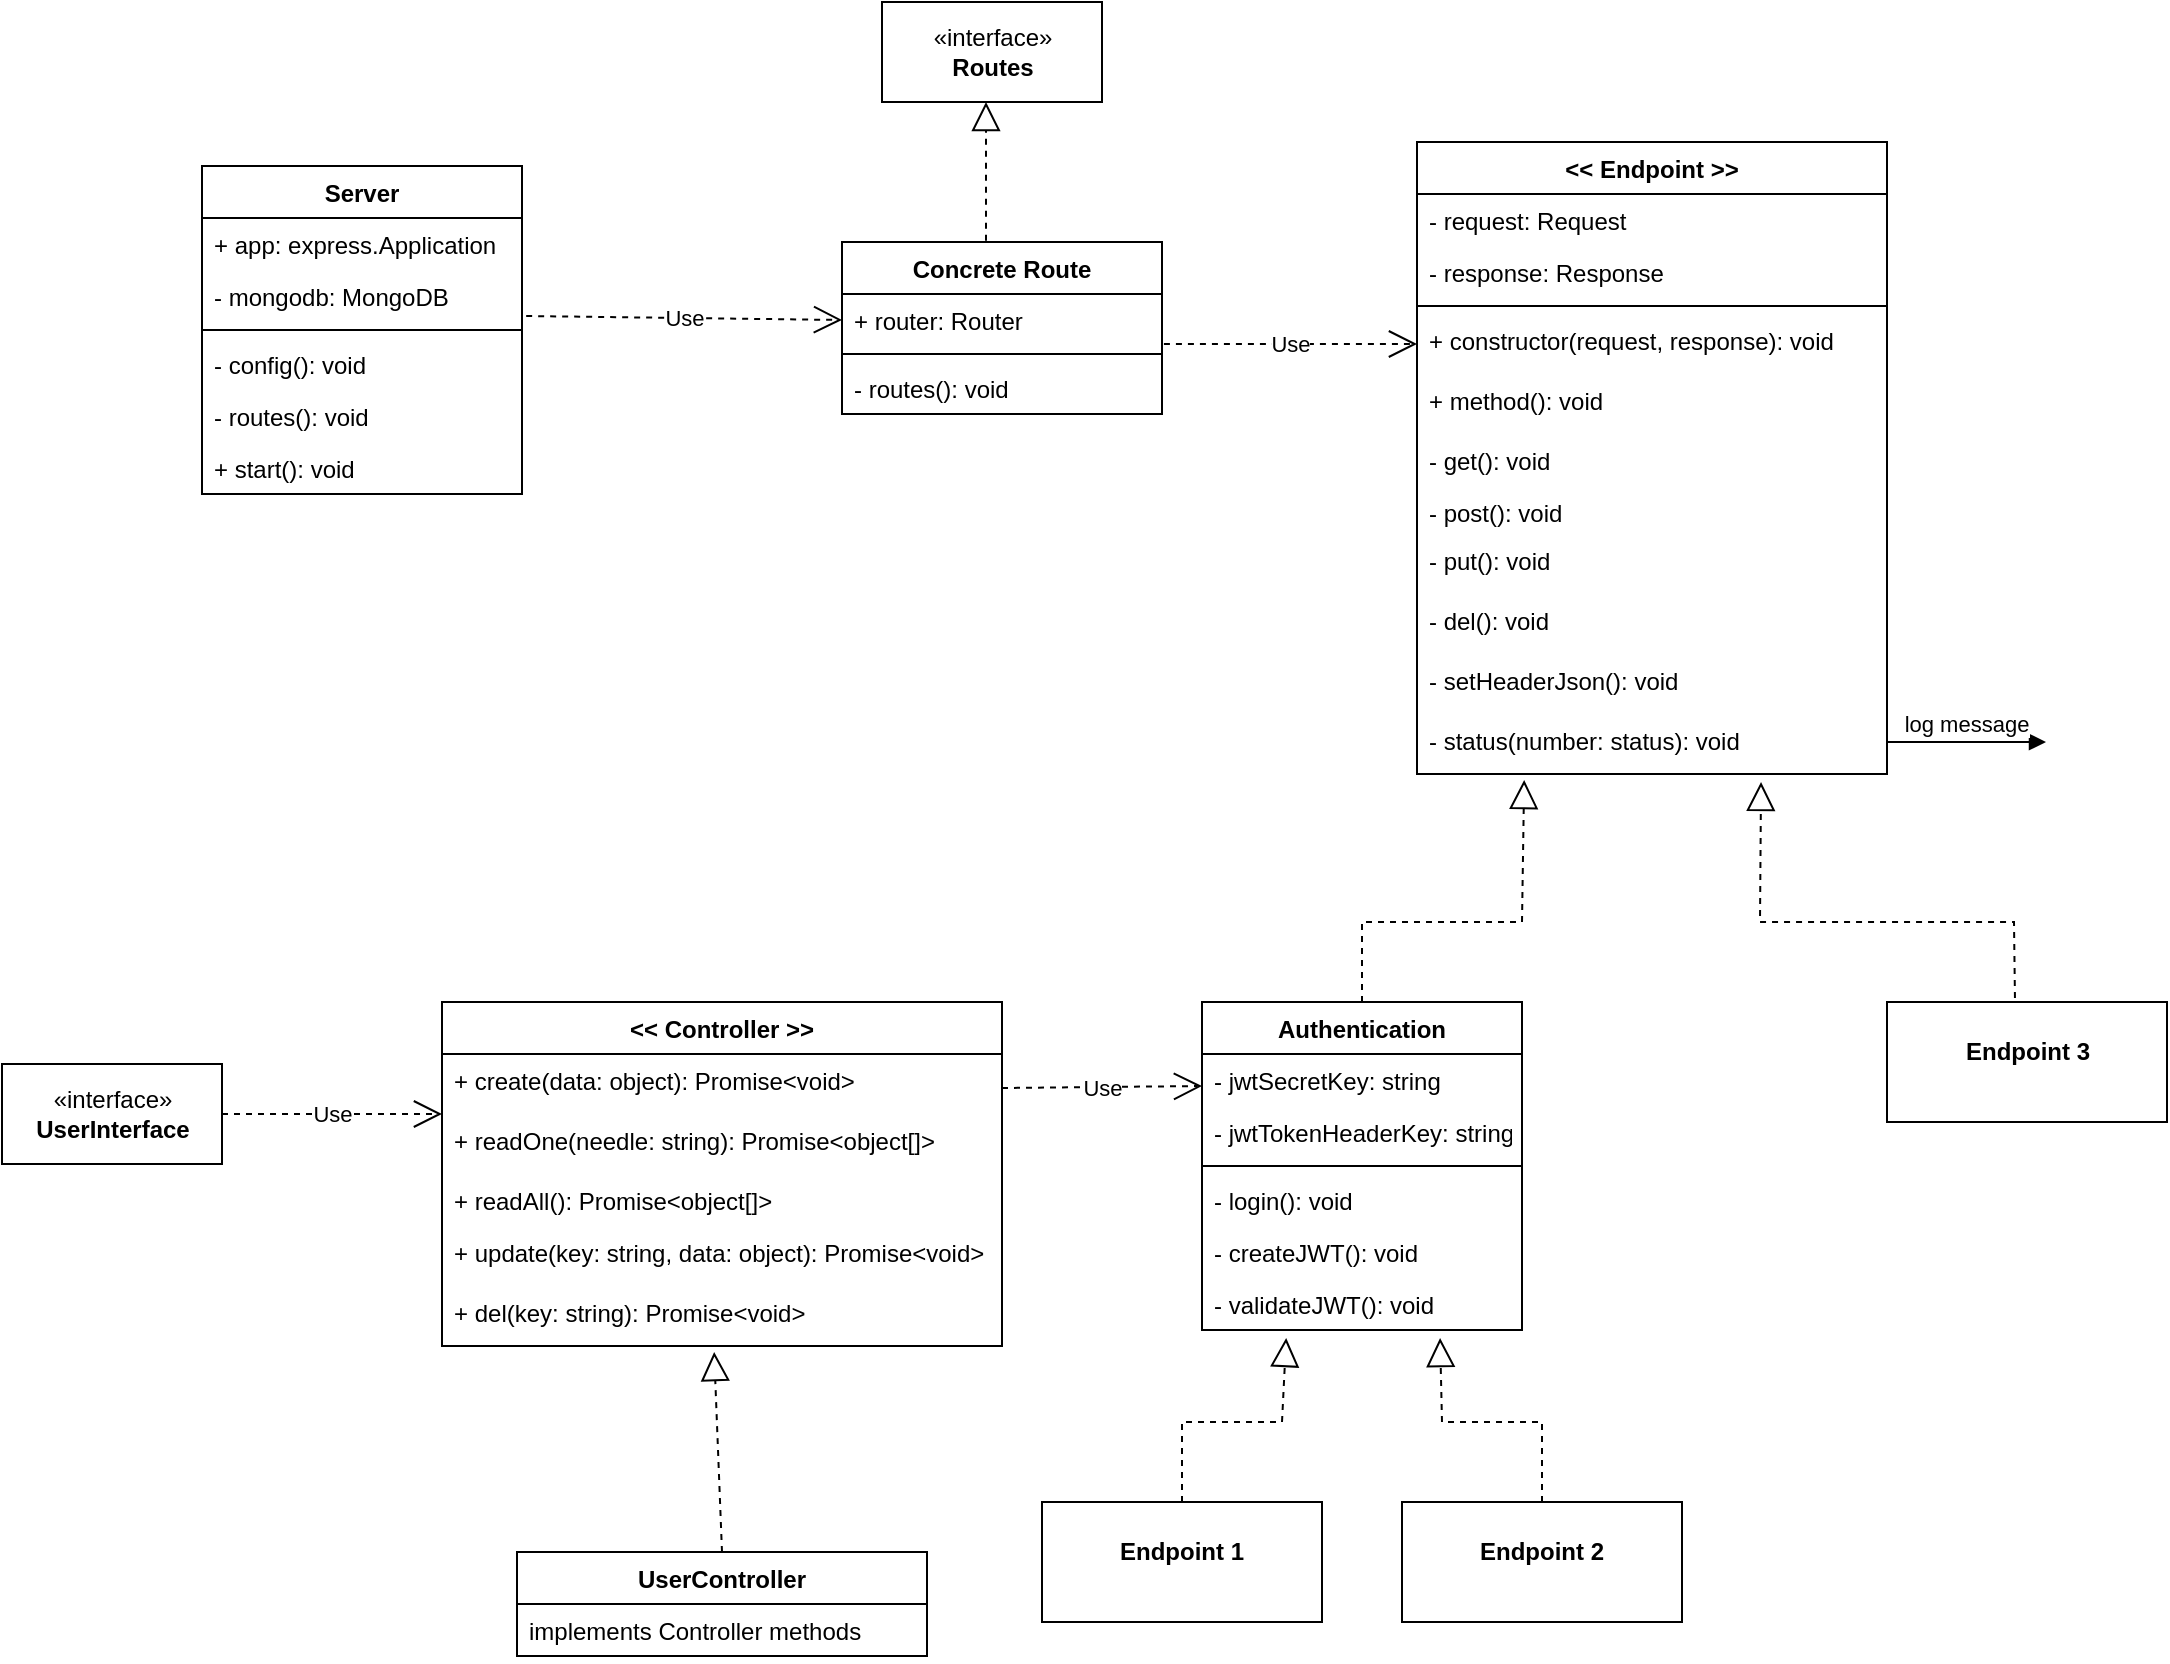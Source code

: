 <mxfile version="16.5.1" type="device"><diagram id="86f_3c6MxZlRqnTLeO38" name="Seite-1"><mxGraphModel dx="2355" dy="773" grid="1" gridSize="10" guides="1" tooltips="1" connect="1" arrows="1" fold="1" page="1" pageScale="1" pageWidth="1169" pageHeight="827" math="0" shadow="0"><root><mxCell id="0"/><mxCell id="1" parent="0"/><mxCell id="psq1hriSEzAuvO7Ljspc-1" value="&lt;&lt; Endpoint &gt;&gt;" style="swimlane;fontStyle=1;align=center;verticalAlign=top;childLayout=stackLayout;horizontal=1;startSize=26;horizontalStack=0;resizeParent=1;resizeParentMax=0;resizeLast=0;collapsible=1;marginBottom=0;" vertex="1" parent="1"><mxGeometry x="667.5" y="70" width="235" height="316" as="geometry"/></mxCell><mxCell id="psq1hriSEzAuvO7Ljspc-2" value="- request: Request" style="text;strokeColor=none;fillColor=none;align=left;verticalAlign=top;spacingLeft=4;spacingRight=4;overflow=hidden;rotatable=0;points=[[0,0.5],[1,0.5]];portConstraint=eastwest;" vertex="1" parent="psq1hriSEzAuvO7Ljspc-1"><mxGeometry y="26" width="235" height="26" as="geometry"/></mxCell><mxCell id="psq1hriSEzAuvO7Ljspc-12" value="- response: Response" style="text;strokeColor=none;fillColor=none;align=left;verticalAlign=top;spacingLeft=4;spacingRight=4;overflow=hidden;rotatable=0;points=[[0,0.5],[1,0.5]];portConstraint=eastwest;" vertex="1" parent="psq1hriSEzAuvO7Ljspc-1"><mxGeometry y="52" width="235" height="26" as="geometry"/></mxCell><mxCell id="psq1hriSEzAuvO7Ljspc-3" value="" style="line;strokeWidth=1;fillColor=none;align=left;verticalAlign=middle;spacingTop=-1;spacingLeft=3;spacingRight=3;rotatable=0;labelPosition=right;points=[];portConstraint=eastwest;" vertex="1" parent="psq1hriSEzAuvO7Ljspc-1"><mxGeometry y="78" width="235" height="8" as="geometry"/></mxCell><mxCell id="psq1hriSEzAuvO7Ljspc-15" value="+ constructor(request, response): void" style="text;strokeColor=none;fillColor=none;align=left;verticalAlign=top;spacingLeft=4;spacingRight=4;overflow=hidden;rotatable=0;points=[[0,0.5],[1,0.5]];portConstraint=eastwest;" vertex="1" parent="psq1hriSEzAuvO7Ljspc-1"><mxGeometry y="86" width="235" height="30" as="geometry"/></mxCell><mxCell id="psq1hriSEzAuvO7Ljspc-11" value="+ method(): void" style="text;strokeColor=none;fillColor=none;align=left;verticalAlign=top;spacingLeft=4;spacingRight=4;overflow=hidden;rotatable=0;points=[[0,0.5],[1,0.5]];portConstraint=eastwest;" vertex="1" parent="psq1hriSEzAuvO7Ljspc-1"><mxGeometry y="116" width="235" height="30" as="geometry"/></mxCell><mxCell id="psq1hriSEzAuvO7Ljspc-6" value="- get(): void" style="text;strokeColor=none;fillColor=none;align=left;verticalAlign=top;spacingLeft=4;spacingRight=4;overflow=hidden;rotatable=0;points=[[0,0.5],[1,0.5]];portConstraint=eastwest;" vertex="1" parent="psq1hriSEzAuvO7Ljspc-1"><mxGeometry y="146" width="235" height="26" as="geometry"/></mxCell><mxCell id="psq1hriSEzAuvO7Ljspc-4" value="- post(): void" style="text;strokeColor=none;fillColor=none;align=left;verticalAlign=top;spacingLeft=4;spacingRight=4;overflow=hidden;rotatable=0;points=[[0,0.5],[1,0.5]];portConstraint=eastwest;" vertex="1" parent="psq1hriSEzAuvO7Ljspc-1"><mxGeometry y="172" width="235" height="24" as="geometry"/></mxCell><mxCell id="psq1hriSEzAuvO7Ljspc-10" value="- put(): void" style="text;strokeColor=none;fillColor=none;align=left;verticalAlign=top;spacingLeft=4;spacingRight=4;overflow=hidden;rotatable=0;points=[[0,0.5],[1,0.5]];portConstraint=eastwest;" vertex="1" parent="psq1hriSEzAuvO7Ljspc-1"><mxGeometry y="196" width="235" height="30" as="geometry"/></mxCell><mxCell id="psq1hriSEzAuvO7Ljspc-9" value="- del(): void" style="text;strokeColor=none;fillColor=none;align=left;verticalAlign=top;spacingLeft=4;spacingRight=4;overflow=hidden;rotatable=0;points=[[0,0.5],[1,0.5]];portConstraint=eastwest;" vertex="1" parent="psq1hriSEzAuvO7Ljspc-1"><mxGeometry y="226" width="235" height="30" as="geometry"/></mxCell><mxCell id="psq1hriSEzAuvO7Ljspc-23" value="- setHeaderJson(): void" style="text;strokeColor=none;fillColor=none;align=left;verticalAlign=top;spacingLeft=4;spacingRight=4;overflow=hidden;rotatable=0;points=[[0,0.5],[1,0.5]];portConstraint=eastwest;" vertex="1" parent="psq1hriSEzAuvO7Ljspc-1"><mxGeometry y="256" width="235" height="30" as="geometry"/></mxCell><mxCell id="psq1hriSEzAuvO7Ljspc-13" value="- status(number: status): void" style="text;strokeColor=none;fillColor=none;align=left;verticalAlign=top;spacingLeft=4;spacingRight=4;overflow=hidden;rotatable=0;points=[[0,0.5],[1,0.5]];portConstraint=eastwest;" vertex="1" parent="psq1hriSEzAuvO7Ljspc-1"><mxGeometry y="286" width="235" height="30" as="geometry"/></mxCell><mxCell id="psq1hriSEzAuvO7Ljspc-14" value="log message" style="html=1;verticalAlign=bottom;endArrow=block;rounded=0;" edge="1" parent="1"><mxGeometry width="80" relative="1" as="geometry"><mxPoint x="902" y="370" as="sourcePoint"/><mxPoint x="982" y="370" as="targetPoint"/></mxGeometry></mxCell><mxCell id="psq1hriSEzAuvO7Ljspc-16" value="&lt;p style=&quot;margin: 0px ; margin-top: 4px ; text-align: center&quot;&gt;&lt;br&gt;&lt;b&gt;Endpoint 1&lt;/b&gt;&lt;/p&gt;" style="verticalAlign=top;align=left;overflow=fill;fontSize=12;fontFamily=Helvetica;html=1;" vertex="1" parent="1"><mxGeometry x="480" y="750" width="140" height="60" as="geometry"/></mxCell><mxCell id="psq1hriSEzAuvO7Ljspc-17" value="&lt;p style=&quot;margin: 0px ; margin-top: 4px ; text-align: center&quot;&gt;&lt;br&gt;&lt;b&gt;Endpoint 2&lt;/b&gt;&lt;/p&gt;" style="verticalAlign=top;align=left;overflow=fill;fontSize=12;fontFamily=Helvetica;html=1;" vertex="1" parent="1"><mxGeometry x="660" y="750" width="140" height="60" as="geometry"/></mxCell><mxCell id="psq1hriSEzAuvO7Ljspc-18" value="&lt;p style=&quot;margin: 0px ; margin-top: 4px ; text-align: center&quot;&gt;&lt;br&gt;&lt;b&gt;Endpoint 3&lt;/b&gt;&lt;/p&gt;" style="verticalAlign=top;align=left;overflow=fill;fontSize=12;fontFamily=Helvetica;html=1;" vertex="1" parent="1"><mxGeometry x="902.5" y="500" width="140" height="60" as="geometry"/></mxCell><mxCell id="psq1hriSEzAuvO7Ljspc-22" value="" style="endArrow=block;dashed=1;endFill=0;endSize=12;html=1;rounded=0;exitX=0.457;exitY=-0.033;exitDx=0;exitDy=0;exitPerimeter=0;entryX=0.732;entryY=1.133;entryDx=0;entryDy=0;entryPerimeter=0;" edge="1" parent="1" source="psq1hriSEzAuvO7Ljspc-18" target="psq1hriSEzAuvO7Ljspc-13"><mxGeometry width="160" relative="1" as="geometry"><mxPoint x="960" y="460" as="sourcePoint"/><mxPoint x="860" y="430" as="targetPoint"/><Array as="points"><mxPoint x="966" y="460"/><mxPoint x="839" y="460"/></Array></mxGeometry></mxCell><mxCell id="psq1hriSEzAuvO7Ljspc-24" value="Authentication" style="swimlane;fontStyle=1;align=center;verticalAlign=top;childLayout=stackLayout;horizontal=1;startSize=26;horizontalStack=0;resizeParent=1;resizeParentMax=0;resizeLast=0;collapsible=1;marginBottom=0;" vertex="1" parent="1"><mxGeometry x="560" y="500" width="160" height="164" as="geometry"/></mxCell><mxCell id="psq1hriSEzAuvO7Ljspc-48" value="- jwtSecretKey: string" style="text;strokeColor=none;fillColor=none;align=left;verticalAlign=top;spacingLeft=4;spacingRight=4;overflow=hidden;rotatable=0;points=[[0,0.5],[1,0.5]];portConstraint=eastwest;" vertex="1" parent="psq1hriSEzAuvO7Ljspc-24"><mxGeometry y="26" width="160" height="26" as="geometry"/></mxCell><mxCell id="psq1hriSEzAuvO7Ljspc-25" value="- jwtTokenHeaderKey: string" style="text;strokeColor=none;fillColor=none;align=left;verticalAlign=top;spacingLeft=4;spacingRight=4;overflow=hidden;rotatable=0;points=[[0,0.5],[1,0.5]];portConstraint=eastwest;" vertex="1" parent="psq1hriSEzAuvO7Ljspc-24"><mxGeometry y="52" width="160" height="26" as="geometry"/></mxCell><mxCell id="psq1hriSEzAuvO7Ljspc-26" value="" style="line;strokeWidth=1;fillColor=none;align=left;verticalAlign=middle;spacingTop=-1;spacingLeft=3;spacingRight=3;rotatable=0;labelPosition=right;points=[];portConstraint=eastwest;" vertex="1" parent="psq1hriSEzAuvO7Ljspc-24"><mxGeometry y="78" width="160" height="8" as="geometry"/></mxCell><mxCell id="psq1hriSEzAuvO7Ljspc-27" value="- login(): void" style="text;strokeColor=none;fillColor=none;align=left;verticalAlign=top;spacingLeft=4;spacingRight=4;overflow=hidden;rotatable=0;points=[[0,0.5],[1,0.5]];portConstraint=eastwest;" vertex="1" parent="psq1hriSEzAuvO7Ljspc-24"><mxGeometry y="86" width="160" height="26" as="geometry"/></mxCell><mxCell id="psq1hriSEzAuvO7Ljspc-46" value="- createJWT(): void" style="text;strokeColor=none;fillColor=none;align=left;verticalAlign=top;spacingLeft=4;spacingRight=4;overflow=hidden;rotatable=0;points=[[0,0.5],[1,0.5]];portConstraint=eastwest;" vertex="1" parent="psq1hriSEzAuvO7Ljspc-24"><mxGeometry y="112" width="160" height="26" as="geometry"/></mxCell><mxCell id="psq1hriSEzAuvO7Ljspc-47" value="- validateJWT(): void" style="text;strokeColor=none;fillColor=none;align=left;verticalAlign=top;spacingLeft=4;spacingRight=4;overflow=hidden;rotatable=0;points=[[0,0.5],[1,0.5]];portConstraint=eastwest;" vertex="1" parent="psq1hriSEzAuvO7Ljspc-24"><mxGeometry y="138" width="160" height="26" as="geometry"/></mxCell><mxCell id="psq1hriSEzAuvO7Ljspc-28" value="" style="endArrow=block;dashed=1;endFill=0;endSize=12;html=1;rounded=0;exitX=0.5;exitY=0;exitDx=0;exitDy=0;entryX=0.228;entryY=1.1;entryDx=0;entryDy=0;entryPerimeter=0;" edge="1" parent="1" source="psq1hriSEzAuvO7Ljspc-24" target="psq1hriSEzAuvO7Ljspc-13"><mxGeometry width="160" relative="1" as="geometry"><mxPoint x="640" y="490" as="sourcePoint"/><mxPoint x="720" y="410" as="targetPoint"/><Array as="points"><mxPoint x="640" y="460"/><mxPoint x="720" y="460"/></Array></mxGeometry></mxCell><mxCell id="psq1hriSEzAuvO7Ljspc-30" value="" style="endArrow=block;dashed=1;endFill=0;endSize=12;html=1;rounded=0;exitX=0.5;exitY=0;exitDx=0;exitDy=0;entryX=0.263;entryY=1.154;entryDx=0;entryDy=0;entryPerimeter=0;" edge="1" parent="1" source="psq1hriSEzAuvO7Ljspc-16" target="psq1hriSEzAuvO7Ljspc-47"><mxGeometry width="160" relative="1" as="geometry"><mxPoint x="549.5" y="720.5" as="sourcePoint"/><mxPoint x="600" y="660" as="targetPoint"/><Array as="points"><mxPoint x="550" y="710"/><mxPoint x="600" y="710"/></Array></mxGeometry></mxCell><mxCell id="psq1hriSEzAuvO7Ljspc-31" value="" style="endArrow=block;dashed=1;endFill=0;endSize=12;html=1;rounded=0;exitX=0.5;exitY=0;exitDx=0;exitDy=0;entryX=0.744;entryY=1.154;entryDx=0;entryDy=0;entryPerimeter=0;" edge="1" parent="1" source="psq1hriSEzAuvO7Ljspc-17" target="psq1hriSEzAuvO7Ljspc-47"><mxGeometry width="160" relative="1" as="geometry"><mxPoint x="729.5" y="726" as="sourcePoint"/><mxPoint x="680" y="660" as="targetPoint"/><Array as="points"><mxPoint x="730" y="710"/><mxPoint x="680" y="710"/></Array></mxGeometry></mxCell><mxCell id="psq1hriSEzAuvO7Ljspc-51" value="UserController" style="swimlane;fontStyle=1;align=center;verticalAlign=top;childLayout=stackLayout;horizontal=1;startSize=26;horizontalStack=0;resizeParent=1;resizeParentMax=0;resizeLast=0;collapsible=1;marginBottom=0;" vertex="1" parent="1"><mxGeometry x="217.5" y="775" width="205" height="52" as="geometry"/></mxCell><mxCell id="psq1hriSEzAuvO7Ljspc-54" value="implements Controller methods" style="text;strokeColor=none;fillColor=none;align=left;verticalAlign=top;spacingLeft=4;spacingRight=4;overflow=hidden;rotatable=0;points=[[0,0.5],[1,0.5]];portConstraint=eastwest;" vertex="1" parent="psq1hriSEzAuvO7Ljspc-51"><mxGeometry y="26" width="205" height="26" as="geometry"/></mxCell><mxCell id="psq1hriSEzAuvO7Ljspc-55" value="&lt;&lt; Controller &gt;&gt;" style="swimlane;fontStyle=1;align=center;verticalAlign=top;childLayout=stackLayout;horizontal=1;startSize=26;horizontalStack=0;resizeParent=1;resizeParentMax=0;resizeLast=0;collapsible=1;marginBottom=0;" vertex="1" parent="1"><mxGeometry x="180" y="500" width="280" height="172" as="geometry"/></mxCell><mxCell id="psq1hriSEzAuvO7Ljspc-64" value="+ create(data: object): Promise&lt;void&gt;" style="text;strokeColor=none;fillColor=none;align=left;verticalAlign=top;spacingLeft=4;spacingRight=4;overflow=hidden;rotatable=0;points=[[0,0.5],[1,0.5]];portConstraint=eastwest;" vertex="1" parent="psq1hriSEzAuvO7Ljspc-55"><mxGeometry y="26" width="280" height="30" as="geometry"/></mxCell><mxCell id="psq1hriSEzAuvO7Ljspc-58" value="+ readOne(needle: string): Promise&lt;object[]&gt;" style="text;strokeColor=none;fillColor=none;align=left;verticalAlign=top;spacingLeft=4;spacingRight=4;overflow=hidden;rotatable=0;points=[[0,0.5],[1,0.5]];portConstraint=eastwest;" vertex="1" parent="psq1hriSEzAuvO7Ljspc-55"><mxGeometry y="56" width="280" height="30" as="geometry"/></mxCell><mxCell id="psq1hriSEzAuvO7Ljspc-66" value="+ readAll(): Promise&lt;object[]&gt;" style="text;strokeColor=none;fillColor=none;align=left;verticalAlign=top;spacingLeft=4;spacingRight=4;overflow=hidden;rotatable=0;points=[[0,0.5],[1,0.5]];portConstraint=eastwest;" vertex="1" parent="psq1hriSEzAuvO7Ljspc-55"><mxGeometry y="86" width="280" height="26" as="geometry"/></mxCell><mxCell id="psq1hriSEzAuvO7Ljspc-67" value="+ update(key: string, data: object): Promise&lt;void&gt;" style="text;strokeColor=none;fillColor=none;align=left;verticalAlign=top;spacingLeft=4;spacingRight=4;overflow=hidden;rotatable=0;points=[[0,0.5],[1,0.5]];portConstraint=eastwest;" vertex="1" parent="psq1hriSEzAuvO7Ljspc-55"><mxGeometry y="112" width="280" height="30" as="geometry"/></mxCell><mxCell id="psq1hriSEzAuvO7Ljspc-68" value="+ del(key: string): Promise&lt;void&gt;" style="text;strokeColor=none;fillColor=none;align=left;verticalAlign=top;spacingLeft=4;spacingRight=4;overflow=hidden;rotatable=0;points=[[0,0.5],[1,0.5]];portConstraint=eastwest;" vertex="1" parent="psq1hriSEzAuvO7Ljspc-55"><mxGeometry y="142" width="280" height="30" as="geometry"/></mxCell><mxCell id="psq1hriSEzAuvO7Ljspc-59" value="" style="endArrow=block;dashed=1;endFill=0;endSize=12;html=1;rounded=0;exitX=0.5;exitY=0;exitDx=0;exitDy=0;entryX=0.486;entryY=1.1;entryDx=0;entryDy=0;entryPerimeter=0;" edge="1" parent="1" source="psq1hriSEzAuvO7Ljspc-51" target="psq1hriSEzAuvO7Ljspc-68"><mxGeometry width="160" relative="1" as="geometry"><mxPoint x="259.5" y="765" as="sourcePoint"/><mxPoint x="315" y="707" as="targetPoint"/></mxGeometry></mxCell><mxCell id="psq1hriSEzAuvO7Ljspc-61" value="«interface»&lt;br&gt;&lt;b&gt;UserInterface&lt;/b&gt;" style="html=1;" vertex="1" parent="1"><mxGeometry x="-40" y="531" width="110" height="50" as="geometry"/></mxCell><mxCell id="psq1hriSEzAuvO7Ljspc-62" value="Use" style="endArrow=open;endSize=12;dashed=1;html=1;rounded=0;exitX=1;exitY=0.5;exitDx=0;exitDy=0;" edge="1" parent="1" source="psq1hriSEzAuvO7Ljspc-61"><mxGeometry width="160" relative="1" as="geometry"><mxPoint x="80" y="555.5" as="sourcePoint"/><mxPoint x="180" y="556" as="targetPoint"/></mxGeometry></mxCell><mxCell id="psq1hriSEzAuvO7Ljspc-63" value="Use" style="endArrow=open;endSize=12;dashed=1;html=1;rounded=0;exitX=1;exitY=0.25;exitDx=0;exitDy=0;" edge="1" parent="1" source="psq1hriSEzAuvO7Ljspc-55"><mxGeometry width="160" relative="1" as="geometry"><mxPoint x="440" y="540" as="sourcePoint"/><mxPoint x="560" y="542" as="targetPoint"/></mxGeometry></mxCell><mxCell id="psq1hriSEzAuvO7Ljspc-69" value="Concrete Route" style="swimlane;fontStyle=1;align=center;verticalAlign=top;childLayout=stackLayout;horizontal=1;startSize=26;horizontalStack=0;resizeParent=1;resizeParentMax=0;resizeLast=0;collapsible=1;marginBottom=0;" vertex="1" parent="1"><mxGeometry x="380" y="120" width="160" height="86" as="geometry"/></mxCell><mxCell id="psq1hriSEzAuvO7Ljspc-70" value="+ router: Router" style="text;strokeColor=none;fillColor=none;align=left;verticalAlign=top;spacingLeft=4;spacingRight=4;overflow=hidden;rotatable=0;points=[[0,0.5],[1,0.5]];portConstraint=eastwest;" vertex="1" parent="psq1hriSEzAuvO7Ljspc-69"><mxGeometry y="26" width="160" height="26" as="geometry"/></mxCell><mxCell id="psq1hriSEzAuvO7Ljspc-71" value="" style="line;strokeWidth=1;fillColor=none;align=left;verticalAlign=middle;spacingTop=-1;spacingLeft=3;spacingRight=3;rotatable=0;labelPosition=right;points=[];portConstraint=eastwest;" vertex="1" parent="psq1hriSEzAuvO7Ljspc-69"><mxGeometry y="52" width="160" height="8" as="geometry"/></mxCell><mxCell id="psq1hriSEzAuvO7Ljspc-72" value="- routes(): void" style="text;strokeColor=none;fillColor=none;align=left;verticalAlign=top;spacingLeft=4;spacingRight=4;overflow=hidden;rotatable=0;points=[[0,0.5],[1,0.5]];portConstraint=eastwest;" vertex="1" parent="psq1hriSEzAuvO7Ljspc-69"><mxGeometry y="60" width="160" height="26" as="geometry"/></mxCell><mxCell id="psq1hriSEzAuvO7Ljspc-73" value="«interface»&lt;br&gt;&lt;b&gt;Routes&lt;/b&gt;" style="html=1;" vertex="1" parent="1"><mxGeometry x="400" width="110" height="50" as="geometry"/></mxCell><mxCell id="psq1hriSEzAuvO7Ljspc-76" value="Use" style="endArrow=open;endSize=12;dashed=1;html=1;rounded=0;exitX=1.006;exitY=0.962;exitDx=0;exitDy=0;exitPerimeter=0;entryX=0;entryY=0.5;entryDx=0;entryDy=0;" edge="1" parent="1" source="psq1hriSEzAuvO7Ljspc-70" target="psq1hriSEzAuvO7Ljspc-15"><mxGeometry width="160" relative="1" as="geometry"><mxPoint x="547.5" y="170" as="sourcePoint"/><mxPoint x="660" y="170" as="targetPoint"/></mxGeometry></mxCell><mxCell id="psq1hriSEzAuvO7Ljspc-77" value="" style="endArrow=block;dashed=1;endFill=0;endSize=12;html=1;rounded=0;exitX=0.45;exitY=-0.007;exitDx=0;exitDy=0;exitPerimeter=0;" edge="1" parent="1" source="psq1hriSEzAuvO7Ljspc-69"><mxGeometry width="160" relative="1" as="geometry"><mxPoint x="454.5" y="110" as="sourcePoint"/><mxPoint x="452" y="50" as="targetPoint"/></mxGeometry></mxCell><mxCell id="psq1hriSEzAuvO7Ljspc-79" value="Server" style="swimlane;fontStyle=1;align=center;verticalAlign=top;childLayout=stackLayout;horizontal=1;startSize=26;horizontalStack=0;resizeParent=1;resizeParentMax=0;resizeLast=0;collapsible=1;marginBottom=0;" vertex="1" parent="1"><mxGeometry x="60" y="82" width="160" height="164" as="geometry"/></mxCell><mxCell id="psq1hriSEzAuvO7Ljspc-80" value="+ app: express.Application" style="text;strokeColor=none;fillColor=none;align=left;verticalAlign=top;spacingLeft=4;spacingRight=4;overflow=hidden;rotatable=0;points=[[0,0.5],[1,0.5]];portConstraint=eastwest;" vertex="1" parent="psq1hriSEzAuvO7Ljspc-79"><mxGeometry y="26" width="160" height="26" as="geometry"/></mxCell><mxCell id="psq1hriSEzAuvO7Ljspc-83" value="- mongodb: MongoDB" style="text;strokeColor=none;fillColor=none;align=left;verticalAlign=top;spacingLeft=4;spacingRight=4;overflow=hidden;rotatable=0;points=[[0,0.5],[1,0.5]];portConstraint=eastwest;" vertex="1" parent="psq1hriSEzAuvO7Ljspc-79"><mxGeometry y="52" width="160" height="26" as="geometry"/></mxCell><mxCell id="psq1hriSEzAuvO7Ljspc-81" value="" style="line;strokeWidth=1;fillColor=none;align=left;verticalAlign=middle;spacingTop=-1;spacingLeft=3;spacingRight=3;rotatable=0;labelPosition=right;points=[];portConstraint=eastwest;" vertex="1" parent="psq1hriSEzAuvO7Ljspc-79"><mxGeometry y="78" width="160" height="8" as="geometry"/></mxCell><mxCell id="psq1hriSEzAuvO7Ljspc-82" value="- config(): void" style="text;strokeColor=none;fillColor=none;align=left;verticalAlign=top;spacingLeft=4;spacingRight=4;overflow=hidden;rotatable=0;points=[[0,0.5],[1,0.5]];portConstraint=eastwest;" vertex="1" parent="psq1hriSEzAuvO7Ljspc-79"><mxGeometry y="86" width="160" height="26" as="geometry"/></mxCell><mxCell id="psq1hriSEzAuvO7Ljspc-84" value="- routes(): void" style="text;strokeColor=none;fillColor=none;align=left;verticalAlign=top;spacingLeft=4;spacingRight=4;overflow=hidden;rotatable=0;points=[[0,0.5],[1,0.5]];portConstraint=eastwest;" vertex="1" parent="psq1hriSEzAuvO7Ljspc-79"><mxGeometry y="112" width="160" height="26" as="geometry"/></mxCell><mxCell id="psq1hriSEzAuvO7Ljspc-85" value="+ start(): void" style="text;strokeColor=none;fillColor=none;align=left;verticalAlign=top;spacingLeft=4;spacingRight=4;overflow=hidden;rotatable=0;points=[[0,0.5],[1,0.5]];portConstraint=eastwest;" vertex="1" parent="psq1hriSEzAuvO7Ljspc-79"><mxGeometry y="138" width="160" height="26" as="geometry"/></mxCell><mxCell id="psq1hriSEzAuvO7Ljspc-86" value="Use" style="endArrow=open;endSize=12;dashed=1;html=1;rounded=0;entryX=0;entryY=0.5;entryDx=0;entryDy=0;exitX=1.013;exitY=0.885;exitDx=0;exitDy=0;exitPerimeter=0;" edge="1" parent="1" source="psq1hriSEzAuvO7Ljspc-83" target="psq1hriSEzAuvO7Ljspc-70"><mxGeometry width="160" relative="1" as="geometry"><mxPoint x="230" y="159" as="sourcePoint"/><mxPoint x="360" y="150" as="targetPoint"/></mxGeometry></mxCell></root></mxGraphModel></diagram></mxfile>